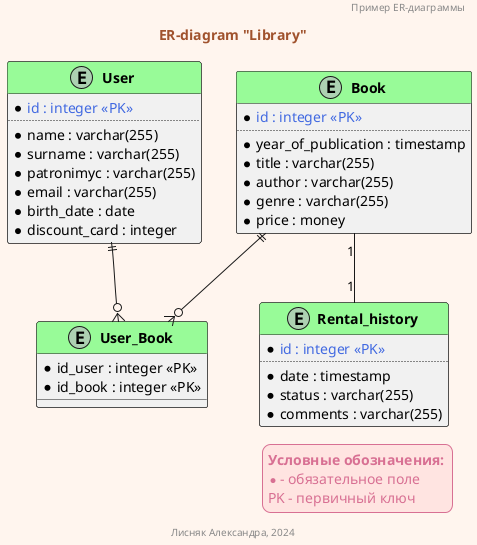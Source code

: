 @startuml Library_ER_Diagram
'Автор: Лисняк А.В. (aleksandra.lisnyak@mail.ru)

!function $autogenerated($a)
!return "<color:RoyalBlue>" + $a + " << PK>></color>"
!endfunction

!function $setBold($a)
!return "<b>" + $a + " </b>"
!endfunction

skinparam BackgroundColor SeaShell
skinparam LegendBackgroundColor MistyRose
skinparam LegendBorderColor PaleVioletRed
skinparam LegendFontColor PaleVioletRed

skinparam Class {
    HeaderBackgroundColor PaleGreen
}

skinparam TitleFontColor Sienna

Header Пример ER-диаграммы
Title ER-diagram "Library"

entity "$setBold("User")" as user {
    * $autogenerated("id : integer")
    ..
    * name : varchar(255)
    * surname : varchar(255)
    * patronimyc : varchar(255)
    * email : varchar(255)
    * birth_date : date
    * discount_card : integer
}

entity "$setBold("Book")" as book {
    * $autogenerated("id : integer")
    ..
    * year_of_publication : timestamp 
    * title : varchar(255)
    * author : varchar(255)
    * genre : varchar(255)
    * price : money 
}

entity "$setBold("Rental_history")" as rental_history {
    * $autogenerated("id : integer")
    ..
    * date : timestamp
    * status : varchar(255)
    * comments : varchar(255)
}

' Новая сущность для реализации связи многие-ко-многим
entity "$setBold("User_Book")" as user_book {
    * id_user : integer <<PK>>
    * id_book : integer <<PK>>
}


user ||--o{ user_book
book ||--o{ user_book

book "1" -- "1" rental_history

legend right
$setBold("Условные обозначения:")
* - обязательное поле
PK - первичный ключ
end legend

footer Лисняк Александра, 2024

@enduml
